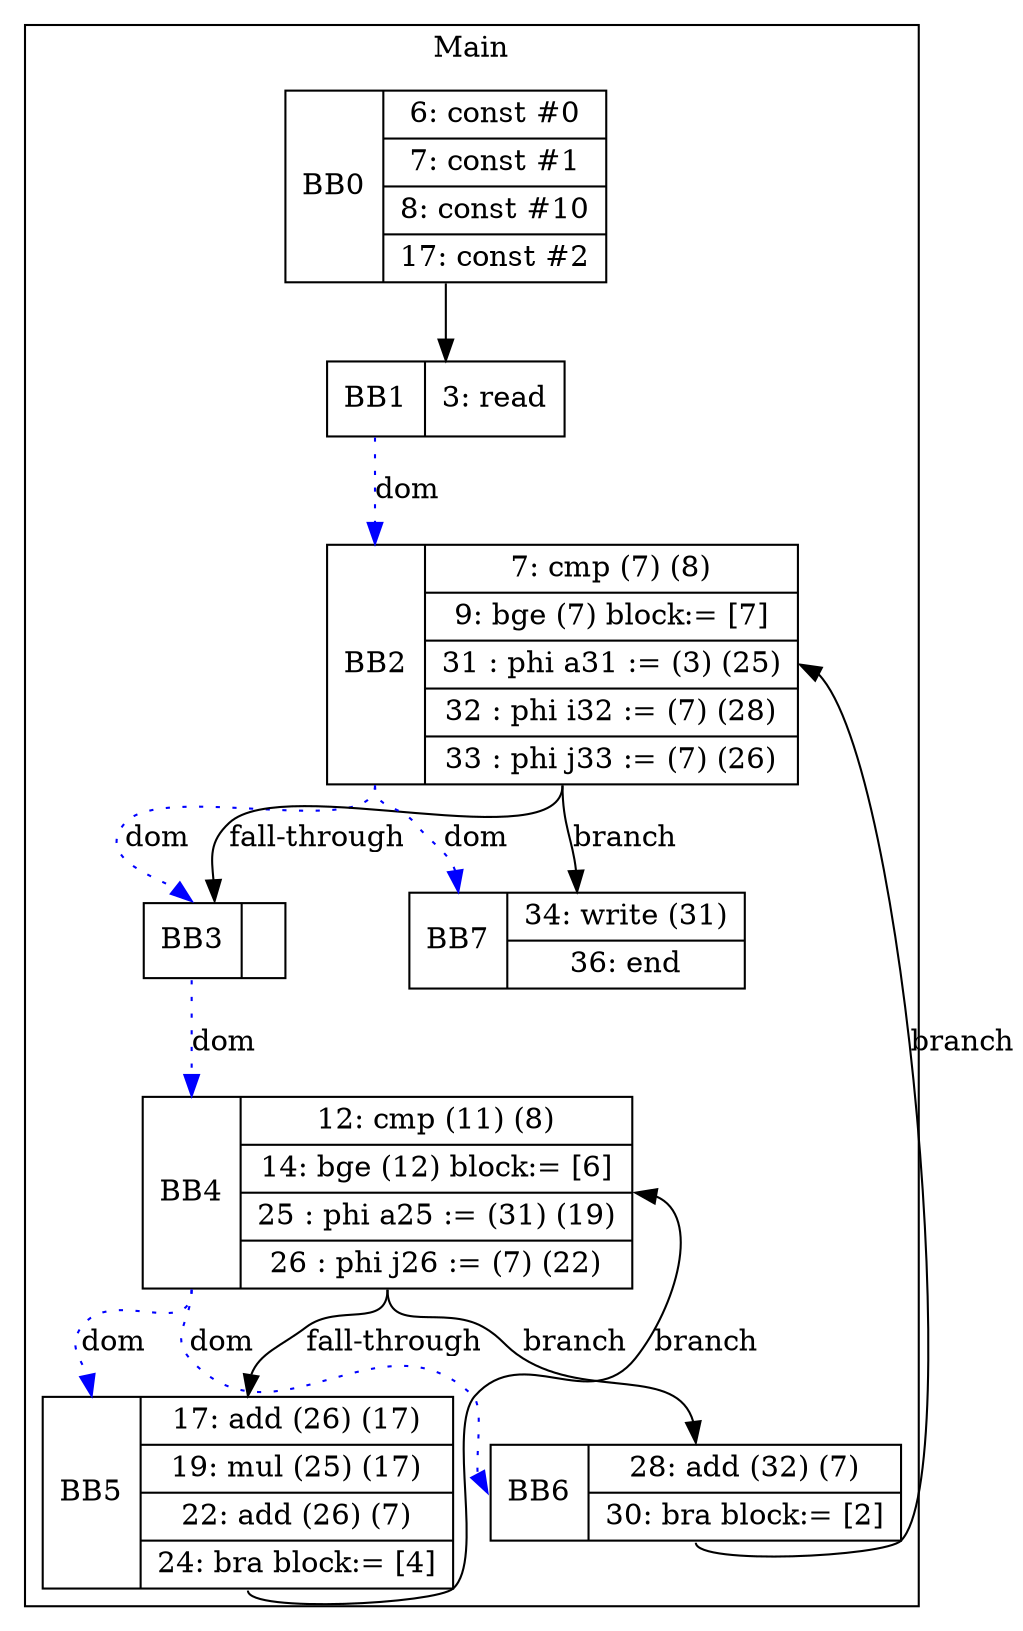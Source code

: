 digraph G {
node [shape=record];
subgraph cluster_main{
label = "Main";
BB0 [shape=record, label="<b>BB0|{6: const #0|7: const #1|8: const #10|17: const #2}"];
BB1 [shape=record, label="<b>BB1|{3: read}"];
BB2 [shape=record, label="<b>BB2|{7: cmp (7) (8)|9: bge (7) block:= [7]|31 : phi a31 := (3) (25)|32 : phi i32 := (7) (28)|33 : phi j33 := (7) (26)}"];
BB3 [shape=record, label="<b>BB3|}"];
BB4 [shape=record, label="<b>BB4|{12: cmp (11) (8)|14: bge (12) block:= [6]|25 : phi a25 := (31) (19)|26 : phi j26 := (7) (22)}"];
BB5 [shape=record, label="<b>BB5|{17: add (26) (17)|19: mul (25) (17)|22: add (26) (7)|24: bra block:= [4]}"];
BB6 [shape=record, label="<b>BB6|{28: add (32) (7)|30: bra block:= [2]}"];
BB7 [shape=record, label="<b>BB7|{34: write (31)|36: end}"];
}
BB0:s -> BB1:n ;
BB1:b -> BB2:b [color=blue, style=dotted, label="dom"];
BB3:b -> BB4:b [color=blue, style=dotted, label="dom"];
BB2:b -> BB7:b [color=blue, style=dotted, label="dom"];
BB4:b -> BB6:b [color=blue, style=dotted, label="dom"];
BB2:b -> BB3:b [color=blue, style=dotted, label="dom"];
BB4:b -> BB5:b [color=blue, style=dotted, label="dom"];
BB4:s -> BB6:n [label="branch"];
BB2:s -> BB7:n [label="branch"];
BB6:s -> BB2:e [label="branch"];
BB5:s -> BB4:e [label="branch"];
BB2:s -> BB3:n [label="fall-through"];
BB4:s -> BB5:n [label="fall-through"];
}
